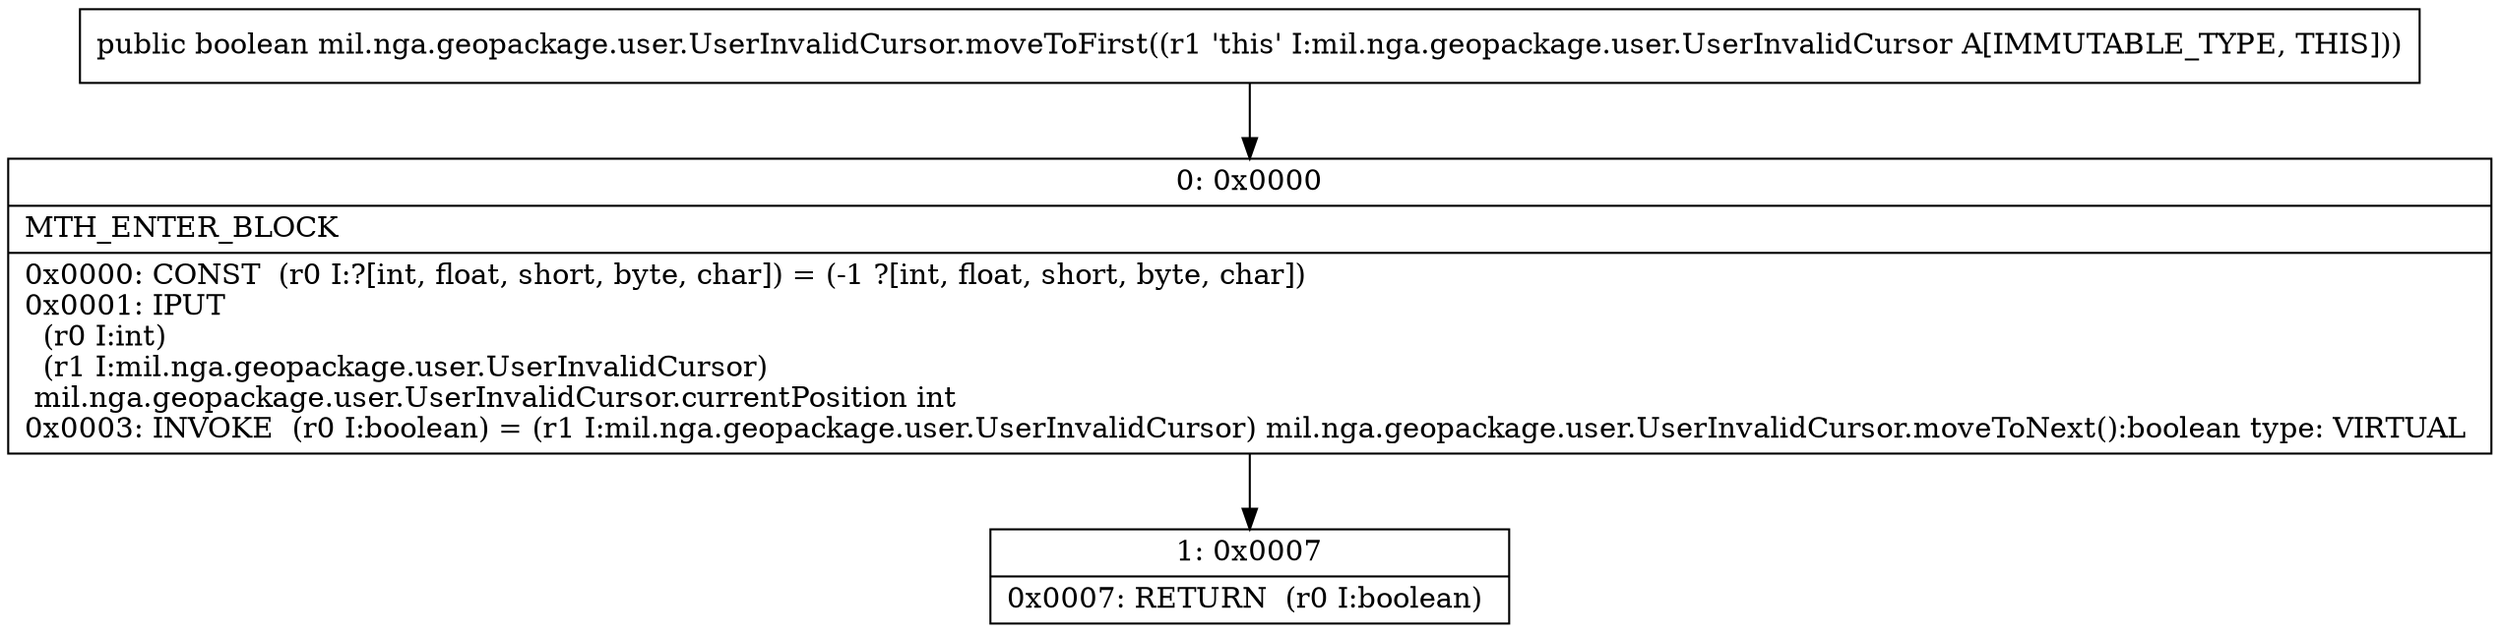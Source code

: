 digraph "CFG formil.nga.geopackage.user.UserInvalidCursor.moveToFirst()Z" {
Node_0 [shape=record,label="{0\:\ 0x0000|MTH_ENTER_BLOCK\l|0x0000: CONST  (r0 I:?[int, float, short, byte, char]) = (\-1 ?[int, float, short, byte, char]) \l0x0001: IPUT  \l  (r0 I:int)\l  (r1 I:mil.nga.geopackage.user.UserInvalidCursor)\l mil.nga.geopackage.user.UserInvalidCursor.currentPosition int \l0x0003: INVOKE  (r0 I:boolean) = (r1 I:mil.nga.geopackage.user.UserInvalidCursor) mil.nga.geopackage.user.UserInvalidCursor.moveToNext():boolean type: VIRTUAL \l}"];
Node_1 [shape=record,label="{1\:\ 0x0007|0x0007: RETURN  (r0 I:boolean) \l}"];
MethodNode[shape=record,label="{public boolean mil.nga.geopackage.user.UserInvalidCursor.moveToFirst((r1 'this' I:mil.nga.geopackage.user.UserInvalidCursor A[IMMUTABLE_TYPE, THIS])) }"];
MethodNode -> Node_0;
Node_0 -> Node_1;
}

